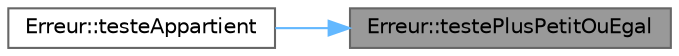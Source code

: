 digraph "Erreur::testePlusPetitOuEgal"
{
 // LATEX_PDF_SIZE
  bgcolor="transparent";
  edge [fontname=Helvetica,fontsize=10,labelfontname=Helvetica,labelfontsize=10];
  node [fontname=Helvetica,fontsize=10,shape=box,height=0.2,width=0.4];
  rankdir="RL";
  Node1 [label="Erreur::testePlusPetitOuEgal",height=0.2,width=0.4,color="gray40", fillcolor="grey60", style="filled", fontcolor="black",tooltip=" "];
  Node1 -> Node2 [dir="back",color="steelblue1",style="solid"];
  Node2 [label="Erreur::testeAppartient",height=0.2,width=0.4,color="grey40", fillcolor="white", style="filled",URL="$class_erreur.html#acce34c94b6d33f1ddb191305cc36381c",tooltip=" "];
}
